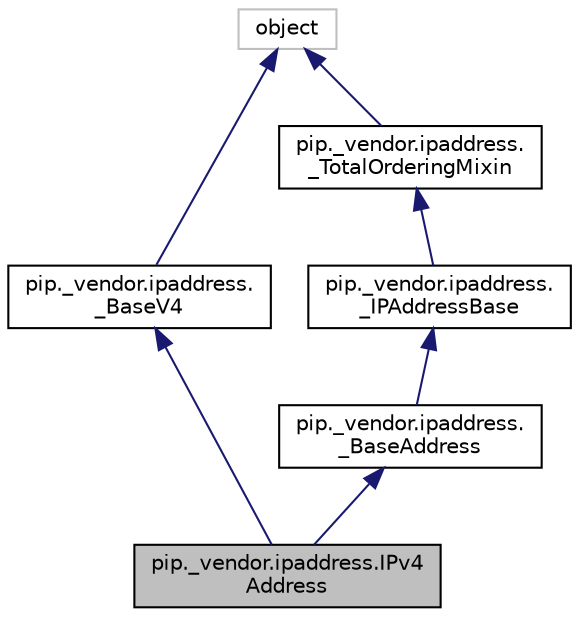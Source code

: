 digraph "pip._vendor.ipaddress.IPv4Address"
{
  edge [fontname="Helvetica",fontsize="10",labelfontname="Helvetica",labelfontsize="10"];
  node [fontname="Helvetica",fontsize="10",shape=record];
  Node7 [label="pip._vendor.ipaddress.IPv4\lAddress",height=0.2,width=0.4,color="black", fillcolor="grey75", style="filled", fontcolor="black"];
  Node8 -> Node7 [dir="back",color="midnightblue",fontsize="10",style="solid",fontname="Helvetica"];
  Node8 [label="pip._vendor.ipaddress.\l_BaseV4",height=0.2,width=0.4,color="black", fillcolor="white", style="filled",URL="$classpip_1_1__vendor_1_1ipaddress_1_1___base_v4.html"];
  Node9 -> Node8 [dir="back",color="midnightblue",fontsize="10",style="solid",fontname="Helvetica"];
  Node9 [label="object",height=0.2,width=0.4,color="grey75", fillcolor="white", style="filled"];
  Node10 -> Node7 [dir="back",color="midnightblue",fontsize="10",style="solid",fontname="Helvetica"];
  Node10 [label="pip._vendor.ipaddress.\l_BaseAddress",height=0.2,width=0.4,color="black", fillcolor="white", style="filled",URL="$classpip_1_1__vendor_1_1ipaddress_1_1___base_address.html"];
  Node11 -> Node10 [dir="back",color="midnightblue",fontsize="10",style="solid",fontname="Helvetica"];
  Node11 [label="pip._vendor.ipaddress.\l_IPAddressBase",height=0.2,width=0.4,color="black", fillcolor="white", style="filled",URL="$classpip_1_1__vendor_1_1ipaddress_1_1___i_p_address_base.html"];
  Node12 -> Node11 [dir="back",color="midnightblue",fontsize="10",style="solid",fontname="Helvetica"];
  Node12 [label="pip._vendor.ipaddress.\l_TotalOrderingMixin",height=0.2,width=0.4,color="black", fillcolor="white", style="filled",URL="$classpip_1_1__vendor_1_1ipaddress_1_1___total_ordering_mixin.html"];
  Node9 -> Node12 [dir="back",color="midnightblue",fontsize="10",style="solid",fontname="Helvetica"];
}
